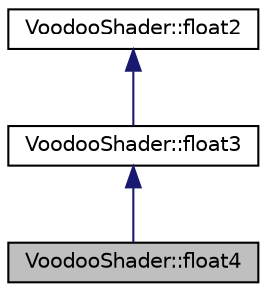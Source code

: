 digraph G
{
  edge [fontname="Helvetica",fontsize="10",labelfontname="Helvetica",labelfontsize="10"];
  node [fontname="Helvetica",fontsize="10",shape=record];
  Node1 [label="VoodooShader::float4",height=0.2,width=0.4,color="black", fillcolor="grey75", style="filled" fontcolor="black"];
  Node2 -> Node1 [dir="back",color="midnightblue",fontsize="10",style="solid",fontname="Helvetica"];
  Node2 [label="VoodooShader::float3",height=0.2,width=0.4,color="black", fillcolor="white", style="filled",URL="$struct_voodoo_shader_1_1float3.html"];
  Node3 -> Node2 [dir="back",color="midnightblue",fontsize="10",style="solid",fontname="Helvetica"];
  Node3 [label="VoodooShader::float2",height=0.2,width=0.4,color="black", fillcolor="white", style="filled",URL="$struct_voodoo_shader_1_1float2.html"];
}
